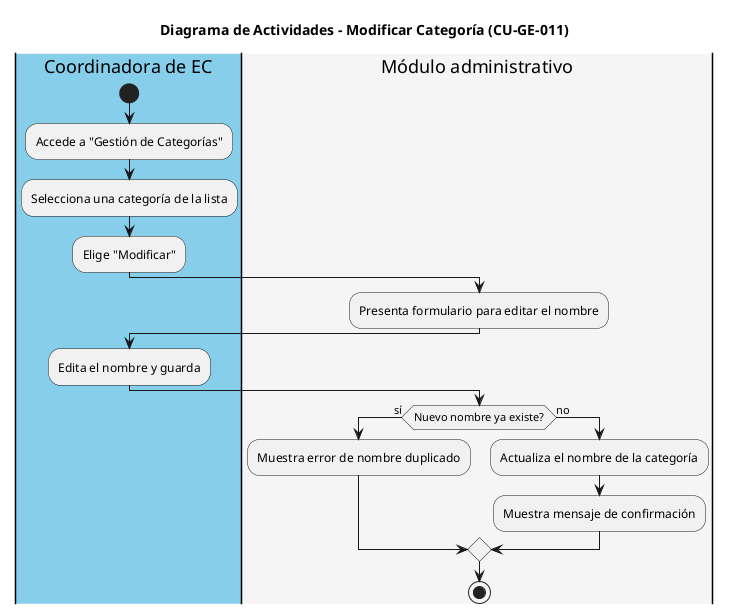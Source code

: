 @startuml
title Diagrama de Actividades - Modificar Categoría (CU-GE-011)

|#skyblue|Coordinadora de EC|
start
:Accede a "Gestión de Categorías";
:Selecciona una categoría de la lista;
:Elige "Modificar";

|#whitesmoke|Módulo administrativo|
:Presenta formulario para editar el nombre;

|#skyblue|Coordinadora de EC|
:Edita el nombre y guarda;

|#whitesmoke|Módulo administrativo|
if (Nuevo nombre ya existe?) then (sí)
   :Muestra error de nombre duplicado;
else (no)
  :Actualiza el nombre de la categoría;
  :Muestra mensaje de confirmación;
endif
stop
@enduml